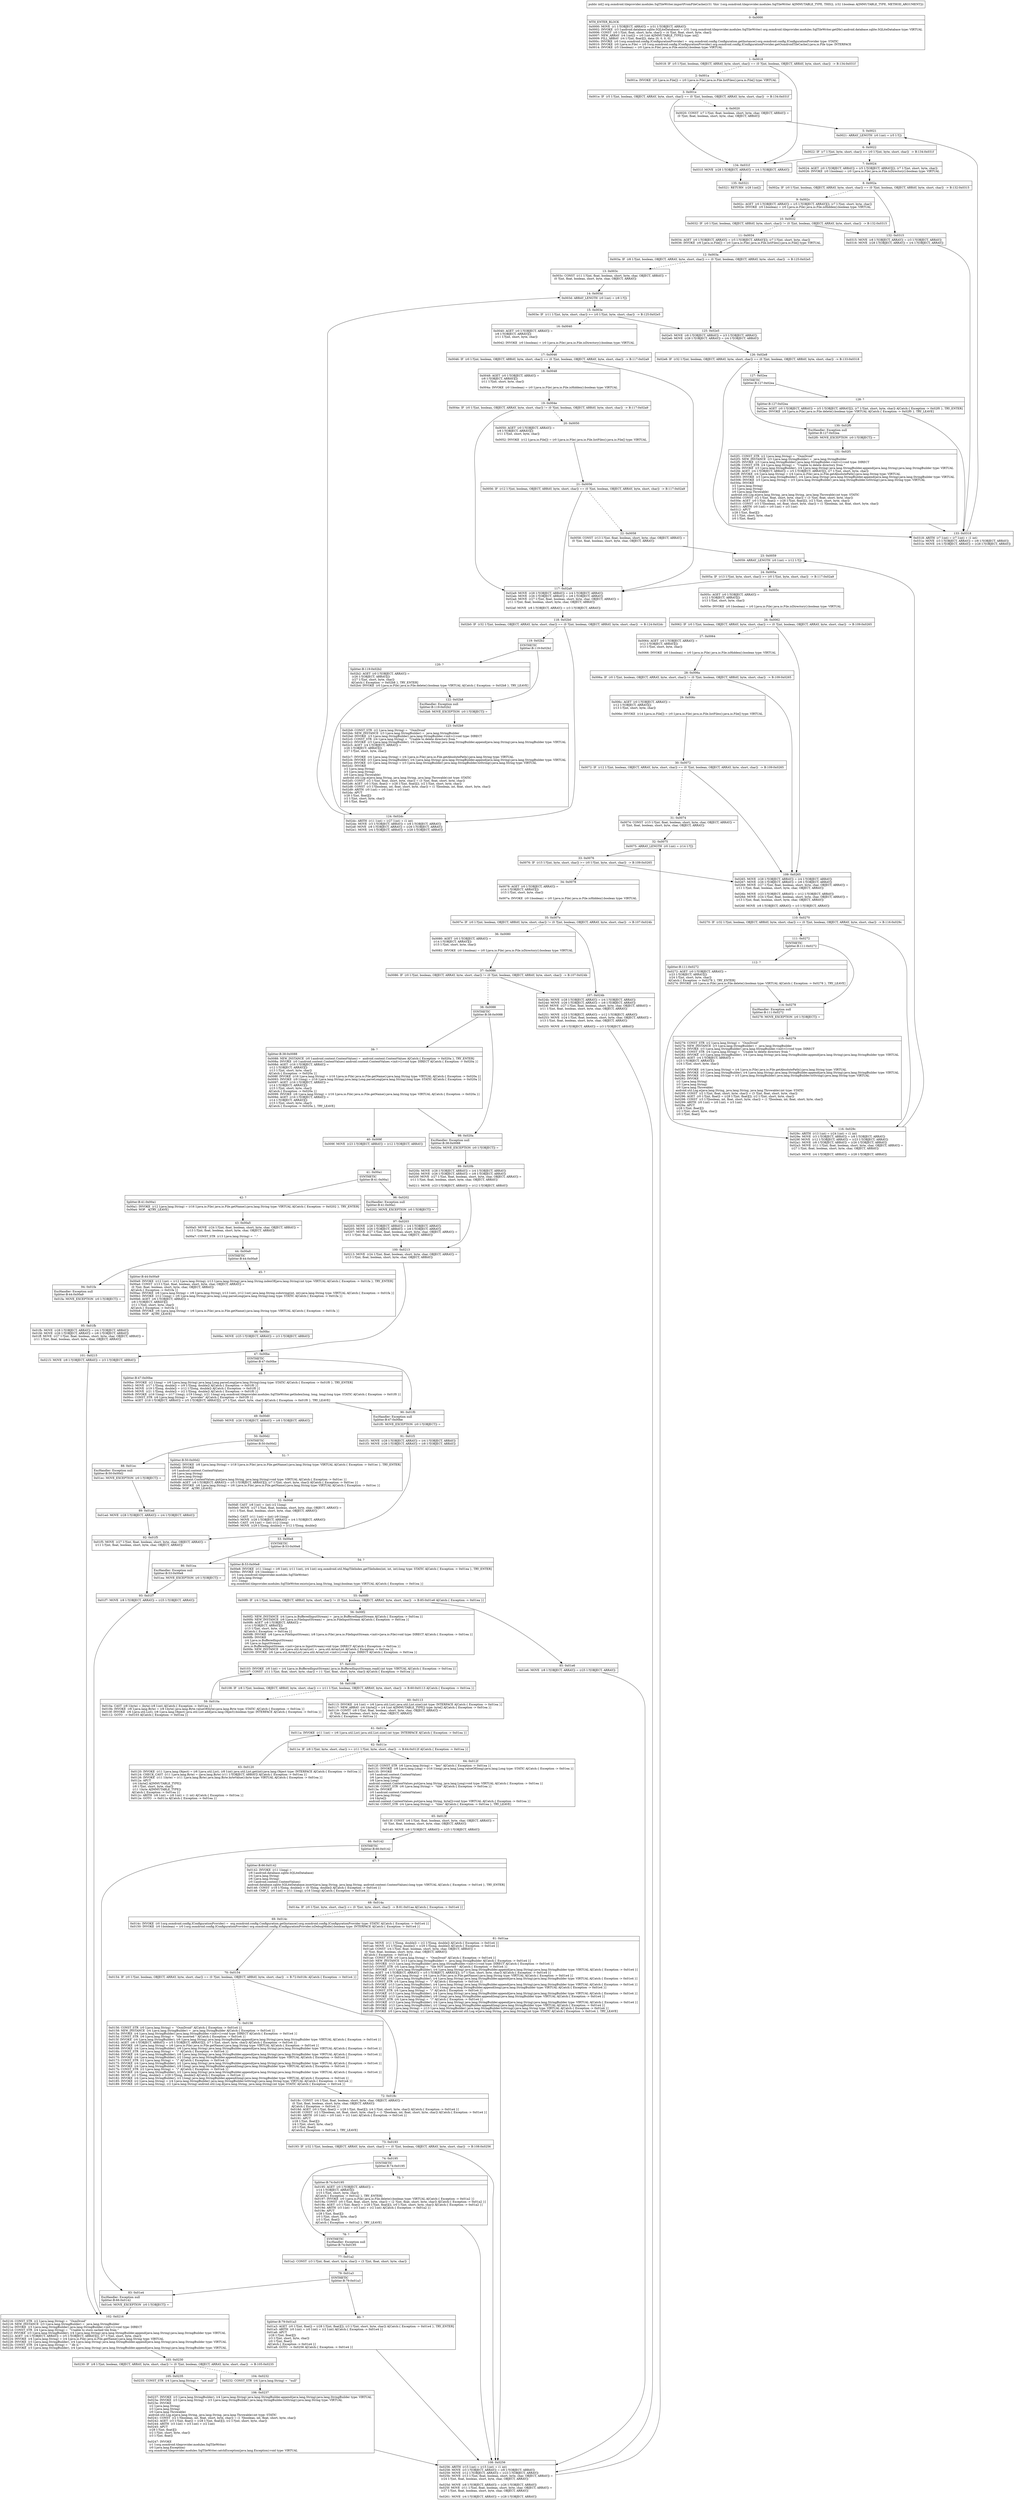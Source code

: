 digraph "CFG fororg.osmdroid.tileprovider.modules.SqlTileWriter.importFromFileCache(Z)[I" {
Node_0 [shape=record,label="{0\:\ 0x0000|MTH_ENTER_BLOCK\l|0x0000: MOVE  (r1 I:?[OBJECT, ARRAY]) = (r31 I:?[OBJECT, ARRAY]) \l0x0002: INVOKE  (r3 I:android.database.sqlite.SQLiteDatabase) = (r31 I:org.osmdroid.tileprovider.modules.SqlTileWriter) org.osmdroid.tileprovider.modules.SqlTileWriter.getDb():android.database.sqlite.SQLiteDatabase type: VIRTUAL \l0x0006: CONST  (r0 I:?[int, float, short, byte, char]) = (4 ?[int, float, short, byte, char]) \l0x0007: NEW_ARRAY  (r4 I:int[]) = (r0 I:int A[IMMUTABLE_TYPE]) type: int[] \l0x0009: FILL_ARRAY  (r4 I:?[int, float][]), data: [0, 0, 0, 0] \l0x000c: INVOKE  (r0 I:org.osmdroid.config.IConfigurationProvider) =  org.osmdroid.config.Configuration.getInstance():org.osmdroid.config.IConfigurationProvider type: STATIC \l0x0010: INVOKE  (r0 I:java.io.File) = (r0 I:org.osmdroid.config.IConfigurationProvider) org.osmdroid.config.IConfigurationProvider.getOsmdroidTileCache():java.io.File type: INTERFACE \l0x0014: INVOKE  (r5 I:boolean) = (r0 I:java.io.File) java.io.File.exists():boolean type: VIRTUAL \l}"];
Node_1 [shape=record,label="{1\:\ 0x0018|0x0018: IF  (r5 I:?[int, boolean, OBJECT, ARRAY, byte, short, char]) == (0 ?[int, boolean, OBJECT, ARRAY, byte, short, char])  \-\> B:134:0x031f \l}"];
Node_2 [shape=record,label="{2\:\ 0x001a|0x001a: INVOKE  (r5 I:java.io.File[]) = (r0 I:java.io.File) java.io.File.listFiles():java.io.File[] type: VIRTUAL \l}"];
Node_3 [shape=record,label="{3\:\ 0x001e|0x001e: IF  (r5 I:?[int, boolean, OBJECT, ARRAY, byte, short, char]) == (0 ?[int, boolean, OBJECT, ARRAY, byte, short, char])  \-\> B:134:0x031f \l}"];
Node_4 [shape=record,label="{4\:\ 0x0020|0x0020: CONST  (r7 I:?[int, float, boolean, short, byte, char, OBJECT, ARRAY]) = \l  (0 ?[int, float, boolean, short, byte, char, OBJECT, ARRAY])\l \l}"];
Node_5 [shape=record,label="{5\:\ 0x0021|0x0021: ARRAY_LENGTH  (r0 I:int) = (r5 I:?[]) \l}"];
Node_6 [shape=record,label="{6\:\ 0x0022|0x0022: IF  (r7 I:?[int, byte, short, char]) \>= (r0 I:?[int, byte, short, char])  \-\> B:134:0x031f \l}"];
Node_7 [shape=record,label="{7\:\ 0x0024|0x0024: AGET  (r0 I:?[OBJECT, ARRAY]) = (r5 I:?[OBJECT, ARRAY][]), (r7 I:?[int, short, byte, char]) \l0x0026: INVOKE  (r0 I:boolean) = (r0 I:java.io.File) java.io.File.isDirectory():boolean type: VIRTUAL \l}"];
Node_8 [shape=record,label="{8\:\ 0x002a|0x002a: IF  (r0 I:?[int, boolean, OBJECT, ARRAY, byte, short, char]) == (0 ?[int, boolean, OBJECT, ARRAY, byte, short, char])  \-\> B:132:0x0315 \l}"];
Node_9 [shape=record,label="{9\:\ 0x002c|0x002c: AGET  (r0 I:?[OBJECT, ARRAY]) = (r5 I:?[OBJECT, ARRAY][]), (r7 I:?[int, short, byte, char]) \l0x002e: INVOKE  (r0 I:boolean) = (r0 I:java.io.File) java.io.File.isHidden():boolean type: VIRTUAL \l}"];
Node_10 [shape=record,label="{10\:\ 0x0032|0x0032: IF  (r0 I:?[int, boolean, OBJECT, ARRAY, byte, short, char]) != (0 ?[int, boolean, OBJECT, ARRAY, byte, short, char])  \-\> B:132:0x0315 \l}"];
Node_11 [shape=record,label="{11\:\ 0x0034|0x0034: AGET  (r0 I:?[OBJECT, ARRAY]) = (r5 I:?[OBJECT, ARRAY][]), (r7 I:?[int, short, byte, char]) \l0x0036: INVOKE  (r8 I:java.io.File[]) = (r0 I:java.io.File) java.io.File.listFiles():java.io.File[] type: VIRTUAL \l}"];
Node_12 [shape=record,label="{12\:\ 0x003a|0x003a: IF  (r8 I:?[int, boolean, OBJECT, ARRAY, byte, short, char]) == (0 ?[int, boolean, OBJECT, ARRAY, byte, short, char])  \-\> B:125:0x02e5 \l}"];
Node_13 [shape=record,label="{13\:\ 0x003c|0x003c: CONST  (r11 I:?[int, float, boolean, short, byte, char, OBJECT, ARRAY]) = \l  (0 ?[int, float, boolean, short, byte, char, OBJECT, ARRAY])\l \l}"];
Node_14 [shape=record,label="{14\:\ 0x003d|0x003d: ARRAY_LENGTH  (r0 I:int) = (r8 I:?[]) \l}"];
Node_15 [shape=record,label="{15\:\ 0x003e|0x003e: IF  (r11 I:?[int, byte, short, char]) \>= (r0 I:?[int, byte, short, char])  \-\> B:125:0x02e5 \l}"];
Node_16 [shape=record,label="{16\:\ 0x0040|0x0040: AGET  (r0 I:?[OBJECT, ARRAY]) = \l  (r8 I:?[OBJECT, ARRAY][])\l  (r11 I:?[int, short, byte, char])\l \l0x0042: INVOKE  (r0 I:boolean) = (r0 I:java.io.File) java.io.File.isDirectory():boolean type: VIRTUAL \l}"];
Node_17 [shape=record,label="{17\:\ 0x0046|0x0046: IF  (r0 I:?[int, boolean, OBJECT, ARRAY, byte, short, char]) == (0 ?[int, boolean, OBJECT, ARRAY, byte, short, char])  \-\> B:117:0x02a9 \l}"];
Node_18 [shape=record,label="{18\:\ 0x0048|0x0048: AGET  (r0 I:?[OBJECT, ARRAY]) = \l  (r8 I:?[OBJECT, ARRAY][])\l  (r11 I:?[int, short, byte, char])\l \l0x004a: INVOKE  (r0 I:boolean) = (r0 I:java.io.File) java.io.File.isHidden():boolean type: VIRTUAL \l}"];
Node_19 [shape=record,label="{19\:\ 0x004e|0x004e: IF  (r0 I:?[int, boolean, OBJECT, ARRAY, byte, short, char]) != (0 ?[int, boolean, OBJECT, ARRAY, byte, short, char])  \-\> B:117:0x02a9 \l}"];
Node_20 [shape=record,label="{20\:\ 0x0050|0x0050: AGET  (r0 I:?[OBJECT, ARRAY]) = \l  (r8 I:?[OBJECT, ARRAY][])\l  (r11 I:?[int, short, byte, char])\l \l0x0052: INVOKE  (r12 I:java.io.File[]) = (r0 I:java.io.File) java.io.File.listFiles():java.io.File[] type: VIRTUAL \l}"];
Node_21 [shape=record,label="{21\:\ 0x0056|0x0056: IF  (r12 I:?[int, boolean, OBJECT, ARRAY, byte, short, char]) == (0 ?[int, boolean, OBJECT, ARRAY, byte, short, char])  \-\> B:117:0x02a9 \l}"];
Node_22 [shape=record,label="{22\:\ 0x0058|0x0058: CONST  (r13 I:?[int, float, boolean, short, byte, char, OBJECT, ARRAY]) = \l  (0 ?[int, float, boolean, short, byte, char, OBJECT, ARRAY])\l \l}"];
Node_23 [shape=record,label="{23\:\ 0x0059|0x0059: ARRAY_LENGTH  (r0 I:int) = (r12 I:?[]) \l}"];
Node_24 [shape=record,label="{24\:\ 0x005a|0x005a: IF  (r13 I:?[int, byte, short, char]) \>= (r0 I:?[int, byte, short, char])  \-\> B:117:0x02a9 \l}"];
Node_25 [shape=record,label="{25\:\ 0x005c|0x005c: AGET  (r0 I:?[OBJECT, ARRAY]) = \l  (r12 I:?[OBJECT, ARRAY][])\l  (r13 I:?[int, short, byte, char])\l \l0x005e: INVOKE  (r0 I:boolean) = (r0 I:java.io.File) java.io.File.isDirectory():boolean type: VIRTUAL \l}"];
Node_26 [shape=record,label="{26\:\ 0x0062|0x0062: IF  (r0 I:?[int, boolean, OBJECT, ARRAY, byte, short, char]) == (0 ?[int, boolean, OBJECT, ARRAY, byte, short, char])  \-\> B:109:0x0265 \l}"];
Node_27 [shape=record,label="{27\:\ 0x0064|0x0064: AGET  (r0 I:?[OBJECT, ARRAY]) = \l  (r12 I:?[OBJECT, ARRAY][])\l  (r13 I:?[int, short, byte, char])\l \l0x0066: INVOKE  (r0 I:boolean) = (r0 I:java.io.File) java.io.File.isHidden():boolean type: VIRTUAL \l}"];
Node_28 [shape=record,label="{28\:\ 0x006a|0x006a: IF  (r0 I:?[int, boolean, OBJECT, ARRAY, byte, short, char]) != (0 ?[int, boolean, OBJECT, ARRAY, byte, short, char])  \-\> B:109:0x0265 \l}"];
Node_29 [shape=record,label="{29\:\ 0x006c|0x006c: AGET  (r0 I:?[OBJECT, ARRAY]) = \l  (r12 I:?[OBJECT, ARRAY][])\l  (r13 I:?[int, short, byte, char])\l \l0x006e: INVOKE  (r14 I:java.io.File[]) = (r0 I:java.io.File) java.io.File.listFiles():java.io.File[] type: VIRTUAL \l}"];
Node_30 [shape=record,label="{30\:\ 0x0072|0x0072: IF  (r12 I:?[int, boolean, OBJECT, ARRAY, byte, short, char]) == (0 ?[int, boolean, OBJECT, ARRAY, byte, short, char])  \-\> B:109:0x0265 \l}"];
Node_31 [shape=record,label="{31\:\ 0x0074|0x0074: CONST  (r15 I:?[int, float, boolean, short, byte, char, OBJECT, ARRAY]) = \l  (0 ?[int, float, boolean, short, byte, char, OBJECT, ARRAY])\l \l}"];
Node_32 [shape=record,label="{32\:\ 0x0075|0x0075: ARRAY_LENGTH  (r0 I:int) = (r14 I:?[]) \l}"];
Node_33 [shape=record,label="{33\:\ 0x0076|0x0076: IF  (r15 I:?[int, byte, short, char]) \>= (r0 I:?[int, byte, short, char])  \-\> B:109:0x0265 \l}"];
Node_34 [shape=record,label="{34\:\ 0x0078|0x0078: AGET  (r0 I:?[OBJECT, ARRAY]) = \l  (r14 I:?[OBJECT, ARRAY][])\l  (r15 I:?[int, short, byte, char])\l \l0x007a: INVOKE  (r0 I:boolean) = (r0 I:java.io.File) java.io.File.isHidden():boolean type: VIRTUAL \l}"];
Node_35 [shape=record,label="{35\:\ 0x007e|0x007e: IF  (r0 I:?[int, boolean, OBJECT, ARRAY, byte, short, char]) != (0 ?[int, boolean, OBJECT, ARRAY, byte, short, char])  \-\> B:107:0x024b \l}"];
Node_36 [shape=record,label="{36\:\ 0x0080|0x0080: AGET  (r0 I:?[OBJECT, ARRAY]) = \l  (r14 I:?[OBJECT, ARRAY][])\l  (r15 I:?[int, short, byte, char])\l \l0x0082: INVOKE  (r0 I:boolean) = (r0 I:java.io.File) java.io.File.isDirectory():boolean type: VIRTUAL \l}"];
Node_37 [shape=record,label="{37\:\ 0x0086|0x0086: IF  (r0 I:?[int, boolean, OBJECT, ARRAY, byte, short, char]) != (0 ?[int, boolean, OBJECT, ARRAY, byte, short, char])  \-\> B:107:0x024b \l}"];
Node_38 [shape=record,label="{38\:\ 0x0088|SYNTHETIC\lSplitter:B:38:0x0088\l}"];
Node_39 [shape=record,label="{39\:\ ?|Splitter:B:38:0x0088\l|0x0088: NEW_INSTANCE  (r0 I:android.content.ContentValues) =  android.content.ContentValues A[Catch:\{ Exception \-\> 0x020a \}, TRY_ENTER]\l0x008a: INVOKE  (r0 I:android.content.ContentValues) android.content.ContentValues.\<init\>():void type: DIRECT A[Catch:\{ Exception \-\> 0x020a \}]\l0x008d: AGET  (r16 I:?[OBJECT, ARRAY]) = \l  (r12 I:?[OBJECT, ARRAY][])\l  (r13 I:?[int, short, byte, char])\l A[Catch:\{ Exception \-\> 0x020a \}]\l0x008f: INVOKE  (r16 I:java.lang.String) = (r16 I:java.io.File) java.io.File.getName():java.lang.String type: VIRTUAL A[Catch:\{ Exception \-\> 0x020a \}]\l0x0093: INVOKE  (r9 I:long) = (r16 I:java.lang.String) java.lang.Long.parseLong(java.lang.String):long type: STATIC A[Catch:\{ Exception \-\> 0x020a \}]\l0x0097: AGET  (r16 I:?[OBJECT, ARRAY]) = \l  (r14 I:?[OBJECT, ARRAY][])\l  (r15 I:?[int, short, byte, char])\l A[Catch:\{ Exception \-\> 0x020a \}]\l0x0099: INVOKE  (r6 I:java.lang.String) = (r16 I:java.io.File) java.io.File.getName():java.lang.String type: VIRTUAL A[Catch:\{ Exception \-\> 0x020a \}]\l0x009d: AGET  (r16 I:?[OBJECT, ARRAY]) = \l  (r14 I:?[OBJECT, ARRAY][])\l  (r15 I:?[int, short, byte, char])\l A[Catch:\{ Exception \-\> 0x020a \}, TRY_LEAVE]\l}"];
Node_40 [shape=record,label="{40\:\ 0x009f|0x009f: MOVE  (r23 I:?[OBJECT, ARRAY]) = (r12 I:?[OBJECT, ARRAY]) \l}"];
Node_41 [shape=record,label="{41\:\ 0x00a1|SYNTHETIC\lSplitter:B:41:0x00a1\l}"];
Node_42 [shape=record,label="{42\:\ ?|Splitter:B:41:0x00a1\l|0x00a1: INVOKE  (r12 I:java.lang.String) = (r16 I:java.io.File) java.io.File.getName():java.lang.String type: VIRTUAL A[Catch:\{ Exception \-\> 0x0202 \}, TRY_ENTER]\l0x00a4: NOP   A[TRY_LEAVE]\l}"];
Node_43 [shape=record,label="{43\:\ 0x00a5|0x00a5: MOVE  (r24 I:?[int, float, boolean, short, byte, char, OBJECT, ARRAY]) = \l  (r13 I:?[int, float, boolean, short, byte, char, OBJECT, ARRAY])\l \l0x00a7: CONST_STR  (r13 I:java.lang.String) =  \".\" \l}"];
Node_44 [shape=record,label="{44\:\ 0x00a9|SYNTHETIC\lSplitter:B:44:0x00a9\l}"];
Node_45 [shape=record,label="{45\:\ ?|Splitter:B:44:0x00a9\l|0x00a9: INVOKE  (r12 I:int) = (r12 I:java.lang.String), (r13 I:java.lang.String) java.lang.String.indexOf(java.lang.String):int type: VIRTUAL A[Catch:\{ Exception \-\> 0x01fa \}, TRY_ENTER]\l0x00ad: CONST  (r13 I:?[int, float, boolean, short, byte, char, OBJECT, ARRAY]) = \l  (0 ?[int, float, boolean, short, byte, char, OBJECT, ARRAY])\l A[Catch:\{ Exception \-\> 0x01fa \}]\l0x00ae: INVOKE  (r6 I:java.lang.String) = (r6 I:java.lang.String), (r13 I:int), (r12 I:int) java.lang.String.substring(int, int):java.lang.String type: VIRTUAL A[Catch:\{ Exception \-\> 0x01fa \}]\l0x00b2: INVOKE  (r12 I:long) = (r6 I:java.lang.String) java.lang.Long.parseLong(java.lang.String):long type: STATIC A[Catch:\{ Exception \-\> 0x01fa \}]\l0x00b6: AGET  (r6 I:?[OBJECT, ARRAY]) = \l  (r8 I:?[OBJECT, ARRAY][])\l  (r11 I:?[int, short, byte, char])\l A[Catch:\{ Exception \-\> 0x01fa \}]\l0x00b8: INVOKE  (r6 I:java.lang.String) = (r6 I:java.io.File) java.io.File.getName():java.lang.String type: VIRTUAL A[Catch:\{ Exception \-\> 0x01fa \}]\l0x00bb: NOP   A[TRY_LEAVE]\l}"];
Node_46 [shape=record,label="{46\:\ 0x00bc|0x00bc: MOVE  (r25 I:?[OBJECT, ARRAY]) = (r3 I:?[OBJECT, ARRAY]) \l}"];
Node_47 [shape=record,label="{47\:\ 0x00be|SYNTHETIC\lSplitter:B:47:0x00be\l}"];
Node_48 [shape=record,label="{48\:\ ?|Splitter:B:47:0x00be\l|0x00be: INVOKE  (r2 I:long) = (r6 I:java.lang.String) java.lang.Long.parseLong(java.lang.String):long type: STATIC A[Catch:\{ Exception \-\> 0x01f0 \}, TRY_ENTER]\l0x00c2: MOVE  (r17 I:?[long, double]) = (r9 I:?[long, double]) A[Catch:\{ Exception \-\> 0x01f0 \}]\l0x00c4: MOVE  (r19 I:?[long, double]) = (r12 I:?[long, double]) A[Catch:\{ Exception \-\> 0x01f0 \}]\l0x00c6: MOVE  (r21 I:?[long, double]) = (r2 I:?[long, double]) A[Catch:\{ Exception \-\> 0x01f0 \}]\l0x00c8: INVOKE  (r16 I:long) = (r17 I:long), (r19 I:long), (r21 I:long) org.osmdroid.tileprovider.modules.SqlTileWriter.getIndex(long, long, long):long type: STATIC A[Catch:\{ Exception \-\> 0x01f0 \}]\l0x00cc: CONST_STR  (r6 I:java.lang.String) =  \"provider\" A[Catch:\{ Exception \-\> 0x01f0 \}]\l0x00ce: AGET  (r18 I:?[OBJECT, ARRAY]) = (r5 I:?[OBJECT, ARRAY][]), (r7 I:?[int, short, byte, char]) A[Catch:\{ Exception \-\> 0x01f0 \}, TRY_LEAVE]\l}"];
Node_49 [shape=record,label="{49\:\ 0x00d0|0x00d0: MOVE  (r26 I:?[OBJECT, ARRAY]) = (r8 I:?[OBJECT, ARRAY]) \l}"];
Node_50 [shape=record,label="{50\:\ 0x00d2|SYNTHETIC\lSplitter:B:50:0x00d2\l}"];
Node_51 [shape=record,label="{51\:\ ?|Splitter:B:50:0x00d2\l|0x00d2: INVOKE  (r8 I:java.lang.String) = (r18 I:java.io.File) java.io.File.getName():java.lang.String type: VIRTUAL A[Catch:\{ Exception \-\> 0x01ec \}, TRY_ENTER]\l0x00d6: INVOKE  \l  (r0 I:android.content.ContentValues)\l  (r6 I:java.lang.String)\l  (r8 I:java.lang.String)\l android.content.ContentValues.put(java.lang.String, java.lang.String):void type: VIRTUAL A[Catch:\{ Exception \-\> 0x01ec \}]\l0x00d9: AGET  (r6 I:?[OBJECT, ARRAY]) = (r5 I:?[OBJECT, ARRAY][]), (r7 I:?[int, short, byte, char]) A[Catch:\{ Exception \-\> 0x01ec \}]\l0x00db: INVOKE  (r6 I:java.lang.String) = (r6 I:java.io.File) java.io.File.getName():java.lang.String type: VIRTUAL A[Catch:\{ Exception \-\> 0x01ec \}]\l0x00de: NOP   A[TRY_LEAVE]\l}"];
Node_52 [shape=record,label="{52\:\ 0x00df|0x00df: CAST  (r8 I:int) = (int) (r2 I:long) \l0x00e0: MOVE  (r27 I:?[int, float, boolean, short, byte, char, OBJECT, ARRAY]) = \l  (r11 I:?[int, float, boolean, short, byte, char, OBJECT, ARRAY])\l \l0x00e2: CAST  (r11 I:int) = (int) (r9 I:long) \l0x00e3: MOVE  (r28 I:?[OBJECT, ARRAY]) = (r4 I:?[OBJECT, ARRAY]) \l0x00e5: CAST  (r4 I:int) = (int) (r12 I:long) \l0x00e6: MOVE  (r29 I:?[long, double]) = (r12 I:?[long, double]) \l}"];
Node_53 [shape=record,label="{53\:\ 0x00e8|SYNTHETIC\lSplitter:B:53:0x00e8\l}"];
Node_54 [shape=record,label="{54\:\ ?|Splitter:B:53:0x00e8\l|0x00e8: INVOKE  (r11 I:long) = (r8 I:int), (r11 I:int), (r4 I:int) org.osmdroid.util.MapTileIndex.getTileIndex(int, int, int):long type: STATIC A[Catch:\{ Exception \-\> 0x01ea \}, TRY_ENTER]\l0x00ec: INVOKE  (r4 I:boolean) = \l  (r1 I:org.osmdroid.tileprovider.modules.SqlTileWriter)\l  (r6 I:java.lang.String)\l  (r11 I:long)\l org.osmdroid.tileprovider.modules.SqlTileWriter.exists(java.lang.String, long):boolean type: VIRTUAL A[Catch:\{ Exception \-\> 0x01ea \}]\l}"];
Node_55 [shape=record,label="{55\:\ 0x00f0|0x00f0: IF  (r4 I:?[int, boolean, OBJECT, ARRAY, byte, short, char]) != (0 ?[int, boolean, OBJECT, ARRAY, byte, short, char])  \-\> B:85:0x01e6 A[Catch:\{ Exception \-\> 0x01ea \}]\l}"];
Node_56 [shape=record,label="{56\:\ 0x00f2|0x00f2: NEW_INSTANCE  (r4 I:java.io.BufferedInputStream) =  java.io.BufferedInputStream A[Catch:\{ Exception \-\> 0x01ea \}]\l0x00f4: NEW_INSTANCE  (r6 I:java.io.FileInputStream) =  java.io.FileInputStream A[Catch:\{ Exception \-\> 0x01ea \}]\l0x00f6: AGET  (r8 I:?[OBJECT, ARRAY]) = \l  (r14 I:?[OBJECT, ARRAY][])\l  (r15 I:?[int, short, byte, char])\l A[Catch:\{ Exception \-\> 0x01ea \}]\l0x00f8: INVOKE  (r6 I:java.io.FileInputStream), (r8 I:java.io.File) java.io.FileInputStream.\<init\>(java.io.File):void type: DIRECT A[Catch:\{ Exception \-\> 0x01ea \}]\l0x00fb: INVOKE  \l  (r4 I:java.io.BufferedInputStream)\l  (r6 I:java.io.InputStream)\l java.io.BufferedInputStream.\<init\>(java.io.InputStream):void type: DIRECT A[Catch:\{ Exception \-\> 0x01ea \}]\l0x00fe: NEW_INSTANCE  (r6 I:java.util.ArrayList) =  java.util.ArrayList A[Catch:\{ Exception \-\> 0x01ea \}]\l0x0100: INVOKE  (r6 I:java.util.ArrayList) java.util.ArrayList.\<init\>():void type: DIRECT A[Catch:\{ Exception \-\> 0x01ea \}]\l}"];
Node_57 [shape=record,label="{57\:\ 0x0103|0x0103: INVOKE  (r8 I:int) = (r4 I:java.io.BufferedInputStream) java.io.BufferedInputStream.read():int type: VIRTUAL A[Catch:\{ Exception \-\> 0x01ea \}]\l0x0107: CONST  (r11 I:?[int, float, short, byte, char]) = (\-1 ?[int, float, short, byte, char]) A[Catch:\{ Exception \-\> 0x01ea \}]\l}"];
Node_58 [shape=record,label="{58\:\ 0x0108|0x0108: IF  (r8 I:?[int, boolean, OBJECT, ARRAY, byte, short, char]) == (r11 I:?[int, boolean, OBJECT, ARRAY, byte, short, char])  \-\> B:60:0x0113 A[Catch:\{ Exception \-\> 0x01ea \}]\l}"];
Node_59 [shape=record,label="{59\:\ 0x010a|0x010a: CAST  (r8 I:byte) = (byte) (r8 I:int) A[Catch:\{ Exception \-\> 0x01ea \}]\l0x010b: INVOKE  (r8 I:java.lang.Byte) = (r8 I:byte) java.lang.Byte.valueOf(byte):java.lang.Byte type: STATIC A[Catch:\{ Exception \-\> 0x01ea \}]\l0x010f: INVOKE  (r6 I:java.util.List), (r8 I:java.lang.Object) java.util.List.add(java.lang.Object):boolean type: INTERFACE A[Catch:\{ Exception \-\> 0x01ea \}]\l0x0112: GOTO  \-\> 0x0103 A[Catch:\{ Exception \-\> 0x01ea \}]\l}"];
Node_60 [shape=record,label="{60\:\ 0x0113|0x0113: INVOKE  (r4 I:int) = (r6 I:java.util.List) java.util.List.size():int type: INTERFACE A[Catch:\{ Exception \-\> 0x01ea \}]\l0x0117: NEW_ARRAY  (r4 I:byte[]) = (r4 I:int A[IMMUTABLE_TYPE]) type: byte[] A[Catch:\{ Exception \-\> 0x01ea \}]\l0x0119: CONST  (r8 I:?[int, float, boolean, short, byte, char, OBJECT, ARRAY]) = \l  (0 ?[int, float, boolean, short, byte, char, OBJECT, ARRAY])\l A[Catch:\{ Exception \-\> 0x01ea \}]\l}"];
Node_61 [shape=record,label="{61\:\ 0x011a|0x011a: INVOKE  (r11 I:int) = (r6 I:java.util.List) java.util.List.size():int type: INTERFACE A[Catch:\{ Exception \-\> 0x01ea \}]\l}"];
Node_62 [shape=record,label="{62\:\ 0x011e|0x011e: IF  (r8 I:?[int, byte, short, char]) \>= (r11 I:?[int, byte, short, char])  \-\> B:64:0x012f A[Catch:\{ Exception \-\> 0x01ea \}]\l}"];
Node_63 [shape=record,label="{63\:\ 0x0120|0x0120: INVOKE  (r11 I:java.lang.Object) = (r6 I:java.util.List), (r8 I:int) java.util.List.get(int):java.lang.Object type: INTERFACE A[Catch:\{ Exception \-\> 0x01ea \}]\l0x0124: CHECK_CAST  (r11 I:java.lang.Byte) = (java.lang.Byte) (r11 I:?[OBJECT, ARRAY]) A[Catch:\{ Exception \-\> 0x01ea \}]\l0x0126: INVOKE  (r11 I:byte) = (r11 I:java.lang.Byte) java.lang.Byte.byteValue():byte type: VIRTUAL A[Catch:\{ Exception \-\> 0x01ea \}]\l0x012a: APUT  \l  (r4 I:byte[] A[IMMUTABLE_TYPE])\l  (r8 I:?[int, short, byte, char])\l  (r11 I:byte A[IMMUTABLE_TYPE])\l A[Catch:\{ Exception \-\> 0x01ea \}]\l0x012c: ARITH  (r8 I:int) = (r8 I:int) + (1 int) A[Catch:\{ Exception \-\> 0x01ea \}]\l0x012e: GOTO  \-\> 0x011a A[Catch:\{ Exception \-\> 0x01ea \}]\l}"];
Node_64 [shape=record,label="{64\:\ 0x012f|0x012f: CONST_STR  (r6 I:java.lang.String) =  \"key\" A[Catch:\{ Exception \-\> 0x01ea \}]\l0x0131: INVOKE  (r8 I:java.lang.Long) = (r16 I:long) java.lang.Long.valueOf(long):java.lang.Long type: STATIC A[Catch:\{ Exception \-\> 0x01ea \}]\l0x0135: INVOKE  \l  (r0 I:android.content.ContentValues)\l  (r6 I:java.lang.String)\l  (r8 I:java.lang.Long)\l android.content.ContentValues.put(java.lang.String, java.lang.Long):void type: VIRTUAL A[Catch:\{ Exception \-\> 0x01ea \}]\l0x0138: CONST_STR  (r6 I:java.lang.String) =  \"tile\" A[Catch:\{ Exception \-\> 0x01ea \}]\l0x013a: INVOKE  \l  (r0 I:android.content.ContentValues)\l  (r6 I:java.lang.String)\l  (r4 I:byte[])\l android.content.ContentValues.put(java.lang.String, byte[]):void type: VIRTUAL A[Catch:\{ Exception \-\> 0x01ea \}]\l0x013d: CONST_STR  (r4 I:java.lang.String) =  \"tiles\" A[Catch:\{ Exception \-\> 0x01ea \}, TRY_LEAVE]\l}"];
Node_65 [shape=record,label="{65\:\ 0x013f|0x013f: CONST  (r6 I:?[int, float, boolean, short, byte, char, OBJECT, ARRAY]) = \l  (0 ?[int, float, boolean, short, byte, char, OBJECT, ARRAY])\l \l0x0140: MOVE  (r8 I:?[OBJECT, ARRAY]) = (r25 I:?[OBJECT, ARRAY]) \l}"];
Node_66 [shape=record,label="{66\:\ 0x0142|SYNTHETIC\lSplitter:B:66:0x0142\l}"];
Node_67 [shape=record,label="{67\:\ ?|Splitter:B:66:0x0142\l|0x0142: INVOKE  (r11 I:long) = \l  (r8 I:android.database.sqlite.SQLiteDatabase)\l  (r4 I:java.lang.String)\l  (r6 I:java.lang.String)\l  (r0 I:android.content.ContentValues)\l android.database.sqlite.SQLiteDatabase.insert(java.lang.String, java.lang.String, android.content.ContentValues):long type: VIRTUAL A[Catch:\{ Exception \-\> 0x01e4 \}, TRY_ENTER]\l0x0146: CONST  (r16 I:?[long, double]) = (0 ?[long, double]) A[Catch:\{ Exception \-\> 0x01e4 \}]\l0x0148: CMP_L  (r0 I:int) = (r11 I:long), (r16 I:long) A[Catch:\{ Exception \-\> 0x01e4 \}]\l}"];
Node_68 [shape=record,label="{68\:\ 0x014a|0x014a: IF  (r0 I:?[int, byte, short, char]) \<= (0 ?[int, byte, short, char])  \-\> B:81:0x01aa A[Catch:\{ Exception \-\> 0x01e4 \}]\l}"];
Node_69 [shape=record,label="{69\:\ 0x014c|0x014c: INVOKE  (r0 I:org.osmdroid.config.IConfigurationProvider) =  org.osmdroid.config.Configuration.getInstance():org.osmdroid.config.IConfigurationProvider type: STATIC A[Catch:\{ Exception \-\> 0x01e4 \}]\l0x0150: INVOKE  (r0 I:boolean) = (r0 I:org.osmdroid.config.IConfigurationProvider) org.osmdroid.config.IConfigurationProvider.isDebugMode():boolean type: INTERFACE A[Catch:\{ Exception \-\> 0x01e4 \}]\l}"];
Node_70 [shape=record,label="{70\:\ 0x0154|0x0154: IF  (r0 I:?[int, boolean, OBJECT, ARRAY, byte, short, char]) == (0 ?[int, boolean, OBJECT, ARRAY, byte, short, char])  \-\> B:72:0x018c A[Catch:\{ Exception \-\> 0x01e4 \}]\l}"];
Node_71 [shape=record,label="{71\:\ 0x0156|0x0156: CONST_STR  (r0 I:java.lang.String) =  \"OsmDroid\" A[Catch:\{ Exception \-\> 0x01e4 \}]\l0x0158: NEW_INSTANCE  (r4 I:java.lang.StringBuilder) =  java.lang.StringBuilder A[Catch:\{ Exception \-\> 0x01e4 \}]\l0x015a: INVOKE  (r4 I:java.lang.StringBuilder) java.lang.StringBuilder.\<init\>():void type: DIRECT A[Catch:\{ Exception \-\> 0x01e4 \}]\l0x015d: CONST_STR  (r6 I:java.lang.String) =  \"tile inserted \" A[Catch:\{ Exception \-\> 0x01e4 \}]\l0x015f: INVOKE  (r4 I:java.lang.StringBuilder), (r6 I:java.lang.String) java.lang.StringBuilder.append(java.lang.String):java.lang.StringBuilder type: VIRTUAL A[Catch:\{ Exception \-\> 0x01e4 \}]\l0x0162: AGET  (r6 I:?[OBJECT, ARRAY]) = (r5 I:?[OBJECT, ARRAY][]), (r7 I:?[int, short, byte, char]) A[Catch:\{ Exception \-\> 0x01e4 \}]\l0x0164: INVOKE  (r6 I:java.lang.String) = (r6 I:java.io.File) java.io.File.getName():java.lang.String type: VIRTUAL A[Catch:\{ Exception \-\> 0x01e4 \}]\l0x0168: INVOKE  (r4 I:java.lang.StringBuilder), (r6 I:java.lang.String) java.lang.StringBuilder.append(java.lang.String):java.lang.StringBuilder type: VIRTUAL A[Catch:\{ Exception \-\> 0x01e4 \}]\l0x016b: CONST_STR  (r6 I:java.lang.String) =  \"\/\" A[Catch:\{ Exception \-\> 0x01e4 \}]\l0x016d: INVOKE  (r4 I:java.lang.StringBuilder), (r6 I:java.lang.String) java.lang.StringBuilder.append(java.lang.String):java.lang.StringBuilder type: VIRTUAL A[Catch:\{ Exception \-\> 0x01e4 \}]\l0x0170: INVOKE  (r4 I:java.lang.StringBuilder), (r2 I:long) java.lang.StringBuilder.append(long):java.lang.StringBuilder type: VIRTUAL A[Catch:\{ Exception \-\> 0x01e4 \}]\l0x0173: CONST_STR  (r2 I:java.lang.String) =  \"\/\" A[Catch:\{ Exception \-\> 0x01e4 \}]\l0x0175: INVOKE  (r4 I:java.lang.StringBuilder), (r2 I:java.lang.String) java.lang.StringBuilder.append(java.lang.String):java.lang.StringBuilder type: VIRTUAL A[Catch:\{ Exception \-\> 0x01e4 \}]\l0x0178: INVOKE  (r4 I:java.lang.StringBuilder), (r9 I:long) java.lang.StringBuilder.append(long):java.lang.StringBuilder type: VIRTUAL A[Catch:\{ Exception \-\> 0x01e4 \}]\l0x017b: CONST_STR  (r2 I:java.lang.String) =  \"\/\" A[Catch:\{ Exception \-\> 0x01e4 \}]\l0x017d: INVOKE  (r4 I:java.lang.StringBuilder), (r2 I:java.lang.String) java.lang.StringBuilder.append(java.lang.String):java.lang.StringBuilder type: VIRTUAL A[Catch:\{ Exception \-\> 0x01e4 \}]\l0x0180: MOVE  (r2 I:?[long, double]) = (r29 I:?[long, double]) A[Catch:\{ Exception \-\> 0x01e4 \}]\l0x0182: INVOKE  (r4 I:java.lang.StringBuilder), (r2 I:long) java.lang.StringBuilder.append(long):java.lang.StringBuilder type: VIRTUAL A[Catch:\{ Exception \-\> 0x01e4 \}]\l0x0185: INVOKE  (r2 I:java.lang.String) = (r4 I:java.lang.StringBuilder) java.lang.StringBuilder.toString():java.lang.String type: VIRTUAL A[Catch:\{ Exception \-\> 0x01e4 \}]\l0x0189: INVOKE  (r0 I:java.lang.String), (r2 I:java.lang.String) android.util.Log.d(java.lang.String, java.lang.String):int type: STATIC A[Catch:\{ Exception \-\> 0x01e4 \}]\l}"];
Node_72 [shape=record,label="{72\:\ 0x018c|0x018c: CONST  (r4 I:?[int, float, boolean, short, byte, char, OBJECT, ARRAY]) = \l  (0 ?[int, float, boolean, short, byte, char, OBJECT, ARRAY])\l A[Catch:\{ Exception \-\> 0x01e4 \}]\l0x018d: AGET  (r0 I:?[int, float]) = (r28 I:?[int, float][]), (r4 I:?[int, short, byte, char]) A[Catch:\{ Exception \-\> 0x01e4 \}]\l0x018f: CONST  (r2 I:?[boolean, int, float, short, byte, char]) = (1 ?[boolean, int, float, short, byte, char]) A[Catch:\{ Exception \-\> 0x01e4 \}]\l0x0190: ARITH  (r0 I:int) = (r0 I:int) + (r2 I:int) A[Catch:\{ Exception \-\> 0x01e4 \}]\l0x0191: APUT  \l  (r28 I:?[int, float][])\l  (r4 I:?[int, short, byte, char])\l  (r0 I:?[int, float])\l A[Catch:\{ Exception \-\> 0x01e4 \}, TRY_LEAVE]\l}"];
Node_73 [shape=record,label="{73\:\ 0x0193|0x0193: IF  (r32 I:?[int, boolean, OBJECT, ARRAY, byte, short, char]) == (0 ?[int, boolean, OBJECT, ARRAY, byte, short, char])  \-\> B:108:0x0256 \l}"];
Node_74 [shape=record,label="{74\:\ 0x0195|SYNTHETIC\lSplitter:B:74:0x0195\l}"];
Node_75 [shape=record,label="{75\:\ ?|Splitter:B:74:0x0195\l|0x0195: AGET  (r0 I:?[OBJECT, ARRAY]) = \l  (r14 I:?[OBJECT, ARRAY][])\l  (r15 I:?[int, short, byte, char])\l A[Catch:\{ Exception \-\> 0x01a2 \}, TRY_ENTER]\l0x0197: INVOKE  (r0 I:java.io.File) java.io.File.delete():boolean type: VIRTUAL A[Catch:\{ Exception \-\> 0x01a2 \}]\l0x019a: CONST  (r0 I:?[int, float, short, byte, char]) = (2 ?[int, float, short, byte, char]) A[Catch:\{ Exception \-\> 0x01a2 \}]\l0x019b: AGET  (r3 I:?[int, float]) = (r28 I:?[int, float][]), (r0 I:?[int, short, byte, char]) A[Catch:\{ Exception \-\> 0x01a2 \}]\l0x019d: ARITH  (r3 I:int) = (r3 I:int) + (r2 I:int) A[Catch:\{ Exception \-\> 0x01a2 \}]\l0x019e: APUT  \l  (r28 I:?[int, float][])\l  (r0 I:?[int, short, byte, char])\l  (r3 I:?[int, float])\l A[Catch:\{ Exception \-\> 0x01a2 \}, TRY_LEAVE]\l}"];
Node_77 [shape=record,label="{77\:\ 0x01a2|0x01a2: CONST  (r3 I:?[int, float, short, byte, char]) = (3 ?[int, float, short, byte, char]) \l}"];
Node_78 [shape=record,label="{78\:\ ?|SYNTHETIC\lExcHandler: Exception null\lSplitter:B:74:0x0195\l}"];
Node_79 [shape=record,label="{79\:\ 0x01a3|SYNTHETIC\lSplitter:B:79:0x01a3\l}"];
Node_80 [shape=record,label="{80\:\ ?|Splitter:B:79:0x01a3\l|0x01a3: AGET  (r0 I:?[int, float]) = (r28 I:?[int, float][]), (r3 I:?[int, short, byte, char]) A[Catch:\{ Exception \-\> 0x01e4 \}, TRY_ENTER]\l0x01a5: ARITH  (r0 I:int) = (r0 I:int) + (r2 I:int) A[Catch:\{ Exception \-\> 0x01e4 \}]\l0x01a6: APUT  \l  (r28 I:?[int, float][])\l  (r3 I:?[int, short, byte, char])\l  (r0 I:?[int, float])\l A[Catch:\{ Exception \-\> 0x01e4 \}]\l0x01a8: GOTO  \-\> 0x0256 A[Catch:\{ Exception \-\> 0x01e4 \}]\l}"];
Node_81 [shape=record,label="{81\:\ 0x01aa|0x01aa: MOVE  (r11 I:?[long, double]) = (r2 I:?[long, double]) A[Catch:\{ Exception \-\> 0x01e4 \}]\l0x01ab: MOVE  (r2 I:?[long, double]) = (r29 I:?[long, double]) A[Catch:\{ Exception \-\> 0x01e4 \}]\l0x01ad: CONST  (r4 I:?[int, float, boolean, short, byte, char, OBJECT, ARRAY]) = \l  (0 ?[int, float, boolean, short, byte, char, OBJECT, ARRAY])\l A[Catch:\{ Exception \-\> 0x01e4 \}]\l0x01ae: CONST_STR  (r0 I:java.lang.String) =  \"OsmDroid\" A[Catch:\{ Exception \-\> 0x01e4 \}]\l0x01b0: NEW_INSTANCE  (r13 I:java.lang.StringBuilder) =  java.lang.StringBuilder A[Catch:\{ Exception \-\> 0x01e4 \}]\l0x01b2: INVOKE  (r13 I:java.lang.StringBuilder) java.lang.StringBuilder.\<init\>():void type: DIRECT A[Catch:\{ Exception \-\> 0x01e4 \}]\l0x01b5: CONST_STR  (r4 I:java.lang.String) =  \"tile NOT inserted \" A[Catch:\{ Exception \-\> 0x01e4 \}]\l0x01b7: INVOKE  (r13 I:java.lang.StringBuilder), (r4 I:java.lang.String) java.lang.StringBuilder.append(java.lang.String):java.lang.StringBuilder type: VIRTUAL A[Catch:\{ Exception \-\> 0x01e4 \}]\l0x01ba: AGET  (r4 I:?[OBJECT, ARRAY]) = (r5 I:?[OBJECT, ARRAY][]), (r7 I:?[int, short, byte, char]) A[Catch:\{ Exception \-\> 0x01e4 \}]\l0x01bc: INVOKE  (r4 I:java.lang.String) = (r4 I:java.io.File) java.io.File.getName():java.lang.String type: VIRTUAL A[Catch:\{ Exception \-\> 0x01e4 \}]\l0x01c0: INVOKE  (r13 I:java.lang.StringBuilder), (r4 I:java.lang.String) java.lang.StringBuilder.append(java.lang.String):java.lang.StringBuilder type: VIRTUAL A[Catch:\{ Exception \-\> 0x01e4 \}]\l0x01c3: CONST_STR  (r4 I:java.lang.String) =  \"\/\" A[Catch:\{ Exception \-\> 0x01e4 \}]\l0x01c5: INVOKE  (r13 I:java.lang.StringBuilder), (r4 I:java.lang.String) java.lang.StringBuilder.append(java.lang.String):java.lang.StringBuilder type: VIRTUAL A[Catch:\{ Exception \-\> 0x01e4 \}]\l0x01c8: INVOKE  (r13 I:java.lang.StringBuilder), (r11 I:long) java.lang.StringBuilder.append(long):java.lang.StringBuilder type: VIRTUAL A[Catch:\{ Exception \-\> 0x01e4 \}]\l0x01cb: CONST_STR  (r4 I:java.lang.String) =  \"\/\" A[Catch:\{ Exception \-\> 0x01e4 \}]\l0x01cd: INVOKE  (r13 I:java.lang.StringBuilder), (r4 I:java.lang.String) java.lang.StringBuilder.append(java.lang.String):java.lang.StringBuilder type: VIRTUAL A[Catch:\{ Exception \-\> 0x01e4 \}]\l0x01d0: INVOKE  (r13 I:java.lang.StringBuilder), (r9 I:long) java.lang.StringBuilder.append(long):java.lang.StringBuilder type: VIRTUAL A[Catch:\{ Exception \-\> 0x01e4 \}]\l0x01d3: CONST_STR  (r4 I:java.lang.String) =  \"\/\" A[Catch:\{ Exception \-\> 0x01e4 \}]\l0x01d5: INVOKE  (r13 I:java.lang.StringBuilder), (r4 I:java.lang.String) java.lang.StringBuilder.append(java.lang.String):java.lang.StringBuilder type: VIRTUAL A[Catch:\{ Exception \-\> 0x01e4 \}]\l0x01d8: INVOKE  (r13 I:java.lang.StringBuilder), (r2 I:long) java.lang.StringBuilder.append(long):java.lang.StringBuilder type: VIRTUAL A[Catch:\{ Exception \-\> 0x01e4 \}]\l0x01db: INVOKE  (r2 I:java.lang.String) = (r13 I:java.lang.StringBuilder) java.lang.StringBuilder.toString():java.lang.String type: VIRTUAL A[Catch:\{ Exception \-\> 0x01e4 \}]\l0x01df: INVOKE  (r0 I:java.lang.String), (r2 I:java.lang.String) android.util.Log.w(java.lang.String, java.lang.String):int type: STATIC A[Catch:\{ Exception \-\> 0x01e4 \}, TRY_LEAVE]\l}"];
Node_83 [shape=record,label="{83\:\ 0x01e4|ExcHandler: Exception null\lSplitter:B:66:0x0142\l|0x01e4: MOVE_EXCEPTION  (r0 I:?[OBJECT]) =  \l}"];
Node_85 [shape=record,label="{85\:\ 0x01e6|0x01e6: MOVE  (r8 I:?[OBJECT, ARRAY]) = (r25 I:?[OBJECT, ARRAY]) \l}"];
Node_86 [shape=record,label="{86\:\ 0x01ea|ExcHandler: Exception null\lSplitter:B:53:0x00e8\l|0x01ea: MOVE_EXCEPTION  (r0 I:?[OBJECT]) =  \l}"];
Node_88 [shape=record,label="{88\:\ 0x01ec|ExcHandler: Exception null\lSplitter:B:50:0x00d2\l|0x01ec: MOVE_EXCEPTION  (r0 I:?[OBJECT]) =  \l}"];
Node_89 [shape=record,label="{89\:\ 0x01ed|0x01ed: MOVE  (r28 I:?[OBJECT, ARRAY]) = (r4 I:?[OBJECT, ARRAY]) \l}"];
Node_90 [shape=record,label="{90\:\ 0x01f0|ExcHandler: Exception null\lSplitter:B:47:0x00be\l|0x01f0: MOVE_EXCEPTION  (r0 I:?[OBJECT]) =  \l}"];
Node_91 [shape=record,label="{91\:\ 0x01f1|0x01f1: MOVE  (r28 I:?[OBJECT, ARRAY]) = (r4 I:?[OBJECT, ARRAY]) \l0x01f3: MOVE  (r26 I:?[OBJECT, ARRAY]) = (r8 I:?[OBJECT, ARRAY]) \l}"];
Node_92 [shape=record,label="{92\:\ 0x01f5|0x01f5: MOVE  (r27 I:?[int, float, boolean, short, byte, char, OBJECT, ARRAY]) = \l  (r11 I:?[int, float, boolean, short, byte, char, OBJECT, ARRAY])\l \l}"];
Node_93 [shape=record,label="{93\:\ 0x01f7|0x01f7: MOVE  (r8 I:?[OBJECT, ARRAY]) = (r25 I:?[OBJECT, ARRAY]) \l}"];
Node_94 [shape=record,label="{94\:\ 0x01fa|ExcHandler: Exception null\lSplitter:B:44:0x00a9\l|0x01fa: MOVE_EXCEPTION  (r0 I:?[OBJECT]) =  \l}"];
Node_95 [shape=record,label="{95\:\ 0x01fb|0x01fb: MOVE  (r28 I:?[OBJECT, ARRAY]) = (r4 I:?[OBJECT, ARRAY]) \l0x01fd: MOVE  (r26 I:?[OBJECT, ARRAY]) = (r8 I:?[OBJECT, ARRAY]) \l0x01ff: MOVE  (r27 I:?[int, float, boolean, short, byte, char, OBJECT, ARRAY]) = \l  (r11 I:?[int, float, boolean, short, byte, char, OBJECT, ARRAY])\l \l}"];
Node_96 [shape=record,label="{96\:\ 0x0202|ExcHandler: Exception null\lSplitter:B:41:0x00a1\l|0x0202: MOVE_EXCEPTION  (r0 I:?[OBJECT]) =  \l}"];
Node_97 [shape=record,label="{97\:\ 0x0203|0x0203: MOVE  (r28 I:?[OBJECT, ARRAY]) = (r4 I:?[OBJECT, ARRAY]) \l0x0205: MOVE  (r26 I:?[OBJECT, ARRAY]) = (r8 I:?[OBJECT, ARRAY]) \l0x0207: MOVE  (r27 I:?[int, float, boolean, short, byte, char, OBJECT, ARRAY]) = \l  (r11 I:?[int, float, boolean, short, byte, char, OBJECT, ARRAY])\l \l}"];
Node_98 [shape=record,label="{98\:\ 0x020a|ExcHandler: Exception null\lSplitter:B:38:0x0088\l|0x020a: MOVE_EXCEPTION  (r0 I:?[OBJECT]) =  \l}"];
Node_99 [shape=record,label="{99\:\ 0x020b|0x020b: MOVE  (r28 I:?[OBJECT, ARRAY]) = (r4 I:?[OBJECT, ARRAY]) \l0x020d: MOVE  (r26 I:?[OBJECT, ARRAY]) = (r8 I:?[OBJECT, ARRAY]) \l0x020f: MOVE  (r27 I:?[int, float, boolean, short, byte, char, OBJECT, ARRAY]) = \l  (r11 I:?[int, float, boolean, short, byte, char, OBJECT, ARRAY])\l \l0x0211: MOVE  (r23 I:?[OBJECT, ARRAY]) = (r12 I:?[OBJECT, ARRAY]) \l}"];
Node_100 [shape=record,label="{100\:\ 0x0213|0x0213: MOVE  (r24 I:?[int, float, boolean, short, byte, char, OBJECT, ARRAY]) = \l  (r13 I:?[int, float, boolean, short, byte, char, OBJECT, ARRAY])\l \l}"];
Node_101 [shape=record,label="{101\:\ 0x0215|0x0215: MOVE  (r8 I:?[OBJECT, ARRAY]) = (r3 I:?[OBJECT, ARRAY]) \l}"];
Node_102 [shape=record,label="{102\:\ 0x0216|0x0216: CONST_STR  (r2 I:java.lang.String) =  \"OsmDroid\" \l0x0218: NEW_INSTANCE  (r3 I:java.lang.StringBuilder) =  java.lang.StringBuilder \l0x021a: INVOKE  (r3 I:java.lang.StringBuilder) java.lang.StringBuilder.\<init\>():void type: DIRECT \l0x021d: CONST_STR  (r4 I:java.lang.String) =  \"Unable to store cached tile from \" \l0x021f: INVOKE  (r3 I:java.lang.StringBuilder), (r4 I:java.lang.String) java.lang.StringBuilder.append(java.lang.String):java.lang.StringBuilder type: VIRTUAL \l0x0222: AGET  (r4 I:?[OBJECT, ARRAY]) = (r5 I:?[OBJECT, ARRAY][]), (r7 I:?[int, short, byte, char]) \l0x0224: INVOKE  (r4 I:java.lang.String) = (r4 I:java.io.File) java.io.File.getName():java.lang.String type: VIRTUAL \l0x0228: INVOKE  (r3 I:java.lang.StringBuilder), (r4 I:java.lang.String) java.lang.StringBuilder.append(java.lang.String):java.lang.StringBuilder type: VIRTUAL \l0x022b: CONST_STR  (r4 I:java.lang.String) =  \" db is \" \l0x022d: INVOKE  (r3 I:java.lang.StringBuilder), (r4 I:java.lang.String) java.lang.StringBuilder.append(java.lang.String):java.lang.StringBuilder type: VIRTUAL \l}"];
Node_103 [shape=record,label="{103\:\ 0x0230|0x0230: IF  (r8 I:?[int, boolean, OBJECT, ARRAY, byte, short, char]) != (0 ?[int, boolean, OBJECT, ARRAY, byte, short, char])  \-\> B:105:0x0235 \l}"];
Node_104 [shape=record,label="{104\:\ 0x0232|0x0232: CONST_STR  (r4 I:java.lang.String) =  \"null\" \l}"];
Node_105 [shape=record,label="{105\:\ 0x0235|0x0235: CONST_STR  (r4 I:java.lang.String) =  \"not null\" \l}"];
Node_106 [shape=record,label="{106\:\ 0x0237|0x0237: INVOKE  (r3 I:java.lang.StringBuilder), (r4 I:java.lang.String) java.lang.StringBuilder.append(java.lang.String):java.lang.StringBuilder type: VIRTUAL \l0x023a: INVOKE  (r3 I:java.lang.String) = (r3 I:java.lang.StringBuilder) java.lang.StringBuilder.toString():java.lang.String type: VIRTUAL \l0x023e: INVOKE  \l  (r2 I:java.lang.String)\l  (r3 I:java.lang.String)\l  (r0 I:java.lang.Throwable)\l android.util.Log.e(java.lang.String, java.lang.String, java.lang.Throwable):int type: STATIC \l0x0241: CONST  (r2 I:?[boolean, int, float, short, byte, char]) = (1 ?[boolean, int, float, short, byte, char]) \l0x0242: AGET  (r3 I:?[int, float]) = (r28 I:?[int, float][]), (r2 I:?[int, short, byte, char]) \l0x0244: ARITH  (r3 I:int) = (r3 I:int) + (r2 I:int) \l0x0245: APUT  \l  (r28 I:?[int, float][])\l  (r2 I:?[int, short, byte, char])\l  (r3 I:?[int, float])\l \l0x0247: INVOKE  \l  (r1 I:org.osmdroid.tileprovider.modules.SqlTileWriter)\l  (r0 I:java.lang.Exception)\l org.osmdroid.tileprovider.modules.SqlTileWriter.catchException(java.lang.Exception):void type: VIRTUAL \l}"];
Node_107 [shape=record,label="{107\:\ 0x024b|0x024b: MOVE  (r28 I:?[OBJECT, ARRAY]) = (r4 I:?[OBJECT, ARRAY]) \l0x024d: MOVE  (r26 I:?[OBJECT, ARRAY]) = (r8 I:?[OBJECT, ARRAY]) \l0x024f: MOVE  (r27 I:?[int, float, boolean, short, byte, char, OBJECT, ARRAY]) = \l  (r11 I:?[int, float, boolean, short, byte, char, OBJECT, ARRAY])\l \l0x0251: MOVE  (r23 I:?[OBJECT, ARRAY]) = (r12 I:?[OBJECT, ARRAY]) \l0x0253: MOVE  (r24 I:?[int, float, boolean, short, byte, char, OBJECT, ARRAY]) = \l  (r13 I:?[int, float, boolean, short, byte, char, OBJECT, ARRAY])\l \l0x0255: MOVE  (r8 I:?[OBJECT, ARRAY]) = (r3 I:?[OBJECT, ARRAY]) \l}"];
Node_108 [shape=record,label="{108\:\ 0x0256|0x0256: ARITH  (r15 I:int) = (r15 I:int) + (1 int) \l0x0258: MOVE  (r3 I:?[OBJECT, ARRAY]) = (r8 I:?[OBJECT, ARRAY]) \l0x0259: MOVE  (r12 I:?[OBJECT, ARRAY]) = (r23 I:?[OBJECT, ARRAY]) \l0x025b: MOVE  (r13 I:?[int, float, boolean, short, byte, char, OBJECT, ARRAY]) = \l  (r24 I:?[int, float, boolean, short, byte, char, OBJECT, ARRAY])\l \l0x025d: MOVE  (r8 I:?[OBJECT, ARRAY]) = (r26 I:?[OBJECT, ARRAY]) \l0x025f: MOVE  (r11 I:?[int, float, boolean, short, byte, char, OBJECT, ARRAY]) = \l  (r27 I:?[int, float, boolean, short, byte, char, OBJECT, ARRAY])\l \l0x0261: MOVE  (r4 I:?[OBJECT, ARRAY]) = (r28 I:?[OBJECT, ARRAY]) \l}"];
Node_109 [shape=record,label="{109\:\ 0x0265|0x0265: MOVE  (r28 I:?[OBJECT, ARRAY]) = (r4 I:?[OBJECT, ARRAY]) \l0x0267: MOVE  (r26 I:?[OBJECT, ARRAY]) = (r8 I:?[OBJECT, ARRAY]) \l0x0269: MOVE  (r27 I:?[int, float, boolean, short, byte, char, OBJECT, ARRAY]) = \l  (r11 I:?[int, float, boolean, short, byte, char, OBJECT, ARRAY])\l \l0x026b: MOVE  (r23 I:?[OBJECT, ARRAY]) = (r12 I:?[OBJECT, ARRAY]) \l0x026d: MOVE  (r24 I:?[int, float, boolean, short, byte, char, OBJECT, ARRAY]) = \l  (r13 I:?[int, float, boolean, short, byte, char, OBJECT, ARRAY])\l \l0x026f: MOVE  (r8 I:?[OBJECT, ARRAY]) = (r3 I:?[OBJECT, ARRAY]) \l}"];
Node_110 [shape=record,label="{110\:\ 0x0270|0x0270: IF  (r32 I:?[int, boolean, OBJECT, ARRAY, byte, short, char]) == (0 ?[int, boolean, OBJECT, ARRAY, byte, short, char])  \-\> B:116:0x029c \l}"];
Node_111 [shape=record,label="{111\:\ 0x0272|SYNTHETIC\lSplitter:B:111:0x0272\l}"];
Node_112 [shape=record,label="{112\:\ ?|Splitter:B:111:0x0272\l|0x0272: AGET  (r0 I:?[OBJECT, ARRAY]) = \l  (r23 I:?[OBJECT, ARRAY][])\l  (r24 I:?[int, short, byte, char])\l A[Catch:\{ Exception \-\> 0x0278 \}, TRY_ENTER]\l0x0274: INVOKE  (r0 I:java.io.File) java.io.File.delete():boolean type: VIRTUAL A[Catch:\{ Exception \-\> 0x0278 \}, TRY_LEAVE]\l}"];
Node_114 [shape=record,label="{114\:\ 0x0278|ExcHandler: Exception null\lSplitter:B:111:0x0272\l|0x0278: MOVE_EXCEPTION  (r0 I:?[OBJECT]) =  \l}"];
Node_115 [shape=record,label="{115\:\ 0x0279|0x0279: CONST_STR  (r2 I:java.lang.String) =  \"OsmDroid\" \l0x027b: NEW_INSTANCE  (r3 I:java.lang.StringBuilder) =  java.lang.StringBuilder \l0x027d: INVOKE  (r3 I:java.lang.StringBuilder) java.lang.StringBuilder.\<init\>():void type: DIRECT \l0x0280: CONST_STR  (r4 I:java.lang.String) =  \"Unable to delete directory from \" \l0x0282: INVOKE  (r3 I:java.lang.StringBuilder), (r4 I:java.lang.String) java.lang.StringBuilder.append(java.lang.String):java.lang.StringBuilder type: VIRTUAL \l0x0285: AGET  (r4 I:?[OBJECT, ARRAY]) = \l  (r23 I:?[OBJECT, ARRAY][])\l  (r24 I:?[int, short, byte, char])\l \l0x0287: INVOKE  (r4 I:java.lang.String) = (r4 I:java.io.File) java.io.File.getAbsolutePath():java.lang.String type: VIRTUAL \l0x028b: INVOKE  (r3 I:java.lang.StringBuilder), (r4 I:java.lang.String) java.lang.StringBuilder.append(java.lang.String):java.lang.StringBuilder type: VIRTUAL \l0x028e: INVOKE  (r3 I:java.lang.String) = (r3 I:java.lang.StringBuilder) java.lang.StringBuilder.toString():java.lang.String type: VIRTUAL \l0x0292: INVOKE  \l  (r2 I:java.lang.String)\l  (r3 I:java.lang.String)\l  (r0 I:java.lang.Throwable)\l android.util.Log.e(java.lang.String, java.lang.String, java.lang.Throwable):int type: STATIC \l0x0295: CONST  (r2 I:?[int, float, short, byte, char]) = (3 ?[int, float, short, byte, char]) \l0x0296: AGET  (r0 I:?[int, float]) = (r28 I:?[int, float][]), (r2 I:?[int, short, byte, char]) \l0x0298: CONST  (r3 I:?[boolean, int, float, short, byte, char]) = (1 ?[boolean, int, float, short, byte, char]) \l0x0299: ARITH  (r0 I:int) = (r0 I:int) + (r3 I:int) \l0x029a: APUT  \l  (r28 I:?[int, float][])\l  (r2 I:?[int, short, byte, char])\l  (r0 I:?[int, float])\l \l}"];
Node_116 [shape=record,label="{116\:\ 0x029c|0x029c: ARITH  (r13 I:int) = (r24 I:int) + (1 int) \l0x029e: MOVE  (r3 I:?[OBJECT, ARRAY]) = (r8 I:?[OBJECT, ARRAY]) \l0x029f: MOVE  (r12 I:?[OBJECT, ARRAY]) = (r23 I:?[OBJECT, ARRAY]) \l0x02a1: MOVE  (r8 I:?[OBJECT, ARRAY]) = (r26 I:?[OBJECT, ARRAY]) \l0x02a3: MOVE  (r11 I:?[int, float, boolean, short, byte, char, OBJECT, ARRAY]) = \l  (r27 I:?[int, float, boolean, short, byte, char, OBJECT, ARRAY])\l \l0x02a5: MOVE  (r4 I:?[OBJECT, ARRAY]) = (r28 I:?[OBJECT, ARRAY]) \l}"];
Node_117 [shape=record,label="{117\:\ 0x02a9|0x02a9: MOVE  (r28 I:?[OBJECT, ARRAY]) = (r4 I:?[OBJECT, ARRAY]) \l0x02ab: MOVE  (r26 I:?[OBJECT, ARRAY]) = (r8 I:?[OBJECT, ARRAY]) \l0x02ad: MOVE  (r27 I:?[int, float, boolean, short, byte, char, OBJECT, ARRAY]) = \l  (r11 I:?[int, float, boolean, short, byte, char, OBJECT, ARRAY])\l \l0x02af: MOVE  (r8 I:?[OBJECT, ARRAY]) = (r3 I:?[OBJECT, ARRAY]) \l}"];
Node_118 [shape=record,label="{118\:\ 0x02b0|0x02b0: IF  (r32 I:?[int, boolean, OBJECT, ARRAY, byte, short, char]) == (0 ?[int, boolean, OBJECT, ARRAY, byte, short, char])  \-\> B:124:0x02dc \l}"];
Node_119 [shape=record,label="{119\:\ 0x02b2|SYNTHETIC\lSplitter:B:119:0x02b2\l}"];
Node_120 [shape=record,label="{120\:\ ?|Splitter:B:119:0x02b2\l|0x02b2: AGET  (r0 I:?[OBJECT, ARRAY]) = \l  (r26 I:?[OBJECT, ARRAY][])\l  (r27 I:?[int, short, byte, char])\l A[Catch:\{ Exception \-\> 0x02b8 \}, TRY_ENTER]\l0x02b4: INVOKE  (r0 I:java.io.File) java.io.File.delete():boolean type: VIRTUAL A[Catch:\{ Exception \-\> 0x02b8 \}, TRY_LEAVE]\l}"];
Node_122 [shape=record,label="{122\:\ 0x02b8|ExcHandler: Exception null\lSplitter:B:119:0x02b2\l|0x02b8: MOVE_EXCEPTION  (r0 I:?[OBJECT]) =  \l}"];
Node_123 [shape=record,label="{123\:\ 0x02b9|0x02b9: CONST_STR  (r2 I:java.lang.String) =  \"OsmDroid\" \l0x02bb: NEW_INSTANCE  (r3 I:java.lang.StringBuilder) =  java.lang.StringBuilder \l0x02bd: INVOKE  (r3 I:java.lang.StringBuilder) java.lang.StringBuilder.\<init\>():void type: DIRECT \l0x02c0: CONST_STR  (r4 I:java.lang.String) =  \"Unable to delete directory from \" \l0x02c2: INVOKE  (r3 I:java.lang.StringBuilder), (r4 I:java.lang.String) java.lang.StringBuilder.append(java.lang.String):java.lang.StringBuilder type: VIRTUAL \l0x02c5: AGET  (r4 I:?[OBJECT, ARRAY]) = \l  (r26 I:?[OBJECT, ARRAY][])\l  (r27 I:?[int, short, byte, char])\l \l0x02c7: INVOKE  (r4 I:java.lang.String) = (r4 I:java.io.File) java.io.File.getAbsolutePath():java.lang.String type: VIRTUAL \l0x02cb: INVOKE  (r3 I:java.lang.StringBuilder), (r4 I:java.lang.String) java.lang.StringBuilder.append(java.lang.String):java.lang.StringBuilder type: VIRTUAL \l0x02ce: INVOKE  (r3 I:java.lang.String) = (r3 I:java.lang.StringBuilder) java.lang.StringBuilder.toString():java.lang.String type: VIRTUAL \l0x02d2: INVOKE  \l  (r2 I:java.lang.String)\l  (r3 I:java.lang.String)\l  (r0 I:java.lang.Throwable)\l android.util.Log.e(java.lang.String, java.lang.String, java.lang.Throwable):int type: STATIC \l0x02d5: CONST  (r2 I:?[int, float, short, byte, char]) = (3 ?[int, float, short, byte, char]) \l0x02d6: AGET  (r0 I:?[int, float]) = (r28 I:?[int, float][]), (r2 I:?[int, short, byte, char]) \l0x02d8: CONST  (r3 I:?[boolean, int, float, short, byte, char]) = (1 ?[boolean, int, float, short, byte, char]) \l0x02d9: ARITH  (r0 I:int) = (r0 I:int) + (r3 I:int) \l0x02da: APUT  \l  (r28 I:?[int, float][])\l  (r2 I:?[int, short, byte, char])\l  (r0 I:?[int, float])\l \l}"];
Node_124 [shape=record,label="{124\:\ 0x02dc|0x02dc: ARITH  (r11 I:int) = (r27 I:int) + (1 int) \l0x02de: MOVE  (r3 I:?[OBJECT, ARRAY]) = (r8 I:?[OBJECT, ARRAY]) \l0x02df: MOVE  (r8 I:?[OBJECT, ARRAY]) = (r26 I:?[OBJECT, ARRAY]) \l0x02e1: MOVE  (r4 I:?[OBJECT, ARRAY]) = (r28 I:?[OBJECT, ARRAY]) \l}"];
Node_125 [shape=record,label="{125\:\ 0x02e5|0x02e5: MOVE  (r8 I:?[OBJECT, ARRAY]) = (r3 I:?[OBJECT, ARRAY]) \l0x02e6: MOVE  (r28 I:?[OBJECT, ARRAY]) = (r4 I:?[OBJECT, ARRAY]) \l}"];
Node_126 [shape=record,label="{126\:\ 0x02e8|0x02e8: IF  (r32 I:?[int, boolean, OBJECT, ARRAY, byte, short, char]) == (0 ?[int, boolean, OBJECT, ARRAY, byte, short, char])  \-\> B:133:0x0318 \l}"];
Node_127 [shape=record,label="{127\:\ 0x02ea|SYNTHETIC\lSplitter:B:127:0x02ea\l}"];
Node_128 [shape=record,label="{128\:\ ?|Splitter:B:127:0x02ea\l|0x02ea: AGET  (r0 I:?[OBJECT, ARRAY]) = (r5 I:?[OBJECT, ARRAY][]), (r7 I:?[int, short, byte, char]) A[Catch:\{ Exception \-\> 0x02f0 \}, TRY_ENTER]\l0x02ec: INVOKE  (r0 I:java.io.File) java.io.File.delete():boolean type: VIRTUAL A[Catch:\{ Exception \-\> 0x02f0 \}, TRY_LEAVE]\l}"];
Node_130 [shape=record,label="{130\:\ 0x02f0|ExcHandler: Exception null\lSplitter:B:127:0x02ea\l|0x02f0: MOVE_EXCEPTION  (r0 I:?[OBJECT]) =  \l}"];
Node_131 [shape=record,label="{131\:\ 0x02f1|0x02f1: CONST_STR  (r2 I:java.lang.String) =  \"OsmDroid\" \l0x02f3: NEW_INSTANCE  (r3 I:java.lang.StringBuilder) =  java.lang.StringBuilder \l0x02f5: INVOKE  (r3 I:java.lang.StringBuilder) java.lang.StringBuilder.\<init\>():void type: DIRECT \l0x02f8: CONST_STR  (r4 I:java.lang.String) =  \"Unable to delete directory from \" \l0x02fa: INVOKE  (r3 I:java.lang.StringBuilder), (r4 I:java.lang.String) java.lang.StringBuilder.append(java.lang.String):java.lang.StringBuilder type: VIRTUAL \l0x02fd: AGET  (r4 I:?[OBJECT, ARRAY]) = (r5 I:?[OBJECT, ARRAY][]), (r7 I:?[int, short, byte, char]) \l0x02ff: INVOKE  (r4 I:java.lang.String) = (r4 I:java.io.File) java.io.File.getAbsolutePath():java.lang.String type: VIRTUAL \l0x0303: INVOKE  (r3 I:java.lang.StringBuilder), (r4 I:java.lang.String) java.lang.StringBuilder.append(java.lang.String):java.lang.StringBuilder type: VIRTUAL \l0x0306: INVOKE  (r3 I:java.lang.String) = (r3 I:java.lang.StringBuilder) java.lang.StringBuilder.toString():java.lang.String type: VIRTUAL \l0x030a: INVOKE  \l  (r2 I:java.lang.String)\l  (r3 I:java.lang.String)\l  (r0 I:java.lang.Throwable)\l android.util.Log.e(java.lang.String, java.lang.String, java.lang.Throwable):int type: STATIC \l0x030d: CONST  (r2 I:?[int, float, short, byte, char]) = (3 ?[int, float, short, byte, char]) \l0x030e: AGET  (r0 I:?[int, float]) = (r28 I:?[int, float][]), (r2 I:?[int, short, byte, char]) \l0x0310: CONST  (r3 I:?[boolean, int, float, short, byte, char]) = (1 ?[boolean, int, float, short, byte, char]) \l0x0311: ARITH  (r0 I:int) = (r0 I:int) + (r3 I:int) \l0x0312: APUT  \l  (r28 I:?[int, float][])\l  (r2 I:?[int, short, byte, char])\l  (r0 I:?[int, float])\l \l}"];
Node_132 [shape=record,label="{132\:\ 0x0315|0x0315: MOVE  (r8 I:?[OBJECT, ARRAY]) = (r3 I:?[OBJECT, ARRAY]) \l0x0316: MOVE  (r28 I:?[OBJECT, ARRAY]) = (r4 I:?[OBJECT, ARRAY]) \l}"];
Node_133 [shape=record,label="{133\:\ 0x0318|0x0318: ARITH  (r7 I:int) = (r7 I:int) + (1 int) \l0x031a: MOVE  (r3 I:?[OBJECT, ARRAY]) = (r8 I:?[OBJECT, ARRAY]) \l0x031b: MOVE  (r4 I:?[OBJECT, ARRAY]) = (r28 I:?[OBJECT, ARRAY]) \l}"];
Node_134 [shape=record,label="{134\:\ 0x031f|0x031f: MOVE  (r28 I:?[OBJECT, ARRAY]) = (r4 I:?[OBJECT, ARRAY]) \l}"];
Node_135 [shape=record,label="{135\:\ 0x0321|0x0321: RETURN  (r28 I:int[]) \l}"];
MethodNode[shape=record,label="{public int[] org.osmdroid.tileprovider.modules.SqlTileWriter.importFromFileCache((r31 'this' I:org.osmdroid.tileprovider.modules.SqlTileWriter A[IMMUTABLE_TYPE, THIS]), (r32 I:boolean A[IMMUTABLE_TYPE, METHOD_ARGUMENT])) }"];
MethodNode -> Node_0;
Node_0 -> Node_1;
Node_1 -> Node_2[style=dashed];
Node_1 -> Node_134;
Node_2 -> Node_3;
Node_3 -> Node_4[style=dashed];
Node_3 -> Node_134;
Node_4 -> Node_5;
Node_5 -> Node_6;
Node_6 -> Node_7[style=dashed];
Node_6 -> Node_134;
Node_7 -> Node_8;
Node_8 -> Node_9[style=dashed];
Node_8 -> Node_132;
Node_9 -> Node_10;
Node_10 -> Node_11[style=dashed];
Node_10 -> Node_132;
Node_11 -> Node_12;
Node_12 -> Node_13[style=dashed];
Node_12 -> Node_125;
Node_13 -> Node_14;
Node_14 -> Node_15;
Node_15 -> Node_16[style=dashed];
Node_15 -> Node_125;
Node_16 -> Node_17;
Node_17 -> Node_18[style=dashed];
Node_17 -> Node_117;
Node_18 -> Node_19;
Node_19 -> Node_20[style=dashed];
Node_19 -> Node_117;
Node_20 -> Node_21;
Node_21 -> Node_22[style=dashed];
Node_21 -> Node_117;
Node_22 -> Node_23;
Node_23 -> Node_24;
Node_24 -> Node_25[style=dashed];
Node_24 -> Node_117;
Node_25 -> Node_26;
Node_26 -> Node_27[style=dashed];
Node_26 -> Node_109;
Node_27 -> Node_28;
Node_28 -> Node_29[style=dashed];
Node_28 -> Node_109;
Node_29 -> Node_30;
Node_30 -> Node_31[style=dashed];
Node_30 -> Node_109;
Node_31 -> Node_32;
Node_32 -> Node_33;
Node_33 -> Node_34[style=dashed];
Node_33 -> Node_109;
Node_34 -> Node_35;
Node_35 -> Node_36[style=dashed];
Node_35 -> Node_107;
Node_36 -> Node_37;
Node_37 -> Node_38[style=dashed];
Node_37 -> Node_107;
Node_38 -> Node_39;
Node_38 -> Node_98;
Node_39 -> Node_40;
Node_39 -> Node_98;
Node_40 -> Node_41;
Node_41 -> Node_42;
Node_41 -> Node_96;
Node_42 -> Node_43;
Node_43 -> Node_44;
Node_44 -> Node_45;
Node_44 -> Node_94;
Node_45 -> Node_46;
Node_46 -> Node_47;
Node_47 -> Node_48;
Node_47 -> Node_90;
Node_48 -> Node_49;
Node_48 -> Node_90;
Node_49 -> Node_50;
Node_50 -> Node_51;
Node_50 -> Node_88;
Node_51 -> Node_52;
Node_52 -> Node_53;
Node_53 -> Node_54;
Node_53 -> Node_86;
Node_54 -> Node_55;
Node_55 -> Node_56[style=dashed];
Node_55 -> Node_85;
Node_56 -> Node_57;
Node_57 -> Node_58;
Node_58 -> Node_59[style=dashed];
Node_58 -> Node_60;
Node_59 -> Node_57;
Node_60 -> Node_61;
Node_61 -> Node_62;
Node_62 -> Node_63[style=dashed];
Node_62 -> Node_64;
Node_63 -> Node_61;
Node_64 -> Node_65;
Node_65 -> Node_66;
Node_66 -> Node_67;
Node_66 -> Node_83;
Node_67 -> Node_68;
Node_68 -> Node_69[style=dashed];
Node_68 -> Node_81;
Node_69 -> Node_70;
Node_70 -> Node_71[style=dashed];
Node_70 -> Node_72;
Node_71 -> Node_72;
Node_72 -> Node_73;
Node_73 -> Node_74[style=dashed];
Node_73 -> Node_108;
Node_74 -> Node_75;
Node_74 -> Node_78;
Node_75 -> Node_78;
Node_75 -> Node_108;
Node_77 -> Node_79;
Node_78 -> Node_77;
Node_79 -> Node_80;
Node_79 -> Node_83;
Node_80 -> Node_108;
Node_81 -> Node_108;
Node_83 -> Node_102;
Node_85 -> Node_108;
Node_86 -> Node_93;
Node_88 -> Node_89;
Node_89 -> Node_92;
Node_90 -> Node_91;
Node_91 -> Node_92;
Node_92 -> Node_93;
Node_93 -> Node_102;
Node_94 -> Node_95;
Node_95 -> Node_101;
Node_96 -> Node_97;
Node_97 -> Node_100;
Node_98 -> Node_99;
Node_99 -> Node_100;
Node_100 -> Node_101;
Node_101 -> Node_102;
Node_102 -> Node_103;
Node_103 -> Node_104[style=dashed];
Node_103 -> Node_105;
Node_104 -> Node_106;
Node_105 -> Node_106;
Node_106 -> Node_108;
Node_107 -> Node_108;
Node_108 -> Node_32;
Node_109 -> Node_110;
Node_110 -> Node_111[style=dashed];
Node_110 -> Node_116;
Node_111 -> Node_112;
Node_111 -> Node_114;
Node_112 -> Node_114;
Node_112 -> Node_116;
Node_114 -> Node_115;
Node_115 -> Node_116;
Node_116 -> Node_23;
Node_117 -> Node_118;
Node_118 -> Node_119[style=dashed];
Node_118 -> Node_124;
Node_119 -> Node_120;
Node_119 -> Node_122;
Node_120 -> Node_122;
Node_120 -> Node_124;
Node_122 -> Node_123;
Node_123 -> Node_124;
Node_124 -> Node_14;
Node_125 -> Node_126;
Node_126 -> Node_127[style=dashed];
Node_126 -> Node_133;
Node_127 -> Node_128;
Node_127 -> Node_130;
Node_128 -> Node_130;
Node_128 -> Node_133;
Node_130 -> Node_131;
Node_131 -> Node_133;
Node_132 -> Node_133;
Node_133 -> Node_5;
Node_134 -> Node_135;
}

